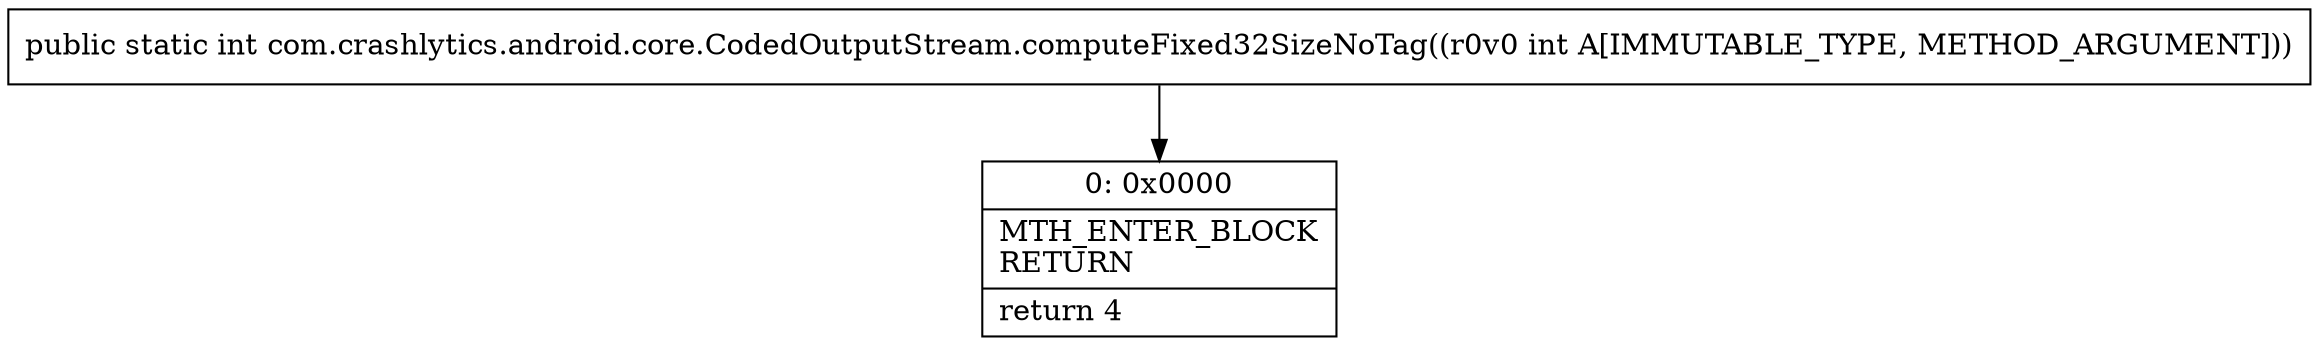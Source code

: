 digraph "CFG forcom.crashlytics.android.core.CodedOutputStream.computeFixed32SizeNoTag(I)I" {
Node_0 [shape=record,label="{0\:\ 0x0000|MTH_ENTER_BLOCK\lRETURN\l|return 4\l}"];
MethodNode[shape=record,label="{public static int com.crashlytics.android.core.CodedOutputStream.computeFixed32SizeNoTag((r0v0 int A[IMMUTABLE_TYPE, METHOD_ARGUMENT])) }"];
MethodNode -> Node_0;
}

